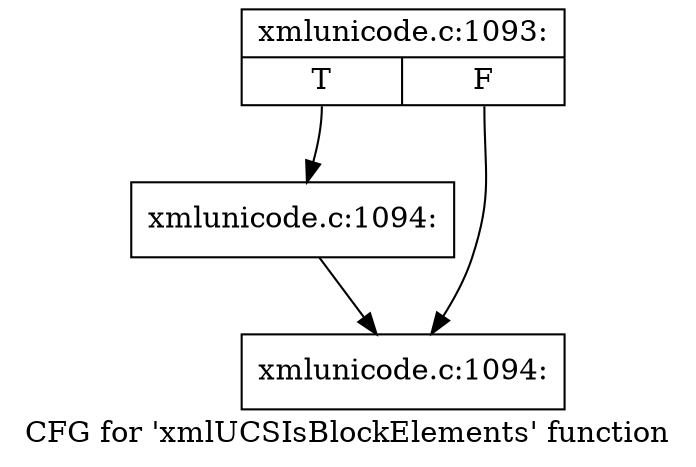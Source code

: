 digraph "CFG for 'xmlUCSIsBlockElements' function" {
	label="CFG for 'xmlUCSIsBlockElements' function";

	Node0x4e12830 [shape=record,label="{xmlunicode.c:1093:|{<s0>T|<s1>F}}"];
	Node0x4e12830:s0 -> Node0x4e0fe10;
	Node0x4e12830:s1 -> Node0x4e0fca0;
	Node0x4e0fe10 [shape=record,label="{xmlunicode.c:1094:}"];
	Node0x4e0fe10 -> Node0x4e0fca0;
	Node0x4e0fca0 [shape=record,label="{xmlunicode.c:1094:}"];
}

